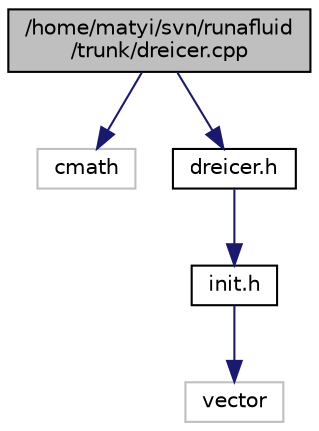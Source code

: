 digraph "/home/matyi/svn/runafluid/trunk/dreicer.cpp"
{
  edge [fontname="Helvetica",fontsize="10",labelfontname="Helvetica",labelfontsize="10"];
  node [fontname="Helvetica",fontsize="10",shape=record];
  Node1 [label="/home/matyi/svn/runafluid\l/trunk/dreicer.cpp",height=0.2,width=0.4,color="black", fillcolor="grey75", style="filled", fontcolor="black"];
  Node1 -> Node2 [color="midnightblue",fontsize="10",style="solid",fontname="Helvetica"];
  Node2 [label="cmath",height=0.2,width=0.4,color="grey75", fillcolor="white", style="filled"];
  Node1 -> Node3 [color="midnightblue",fontsize="10",style="solid",fontname="Helvetica"];
  Node3 [label="dreicer.h",height=0.2,width=0.4,color="black", fillcolor="white", style="filled",URL="$dreicer_8h.html"];
  Node3 -> Node4 [color="midnightblue",fontsize="10",style="solid",fontname="Helvetica"];
  Node4 [label="init.h",height=0.2,width=0.4,color="black", fillcolor="white", style="filled",URL="$init_8h.html"];
  Node4 -> Node5 [color="midnightblue",fontsize="10",style="solid",fontname="Helvetica"];
  Node5 [label="vector",height=0.2,width=0.4,color="grey75", fillcolor="white", style="filled"];
}
